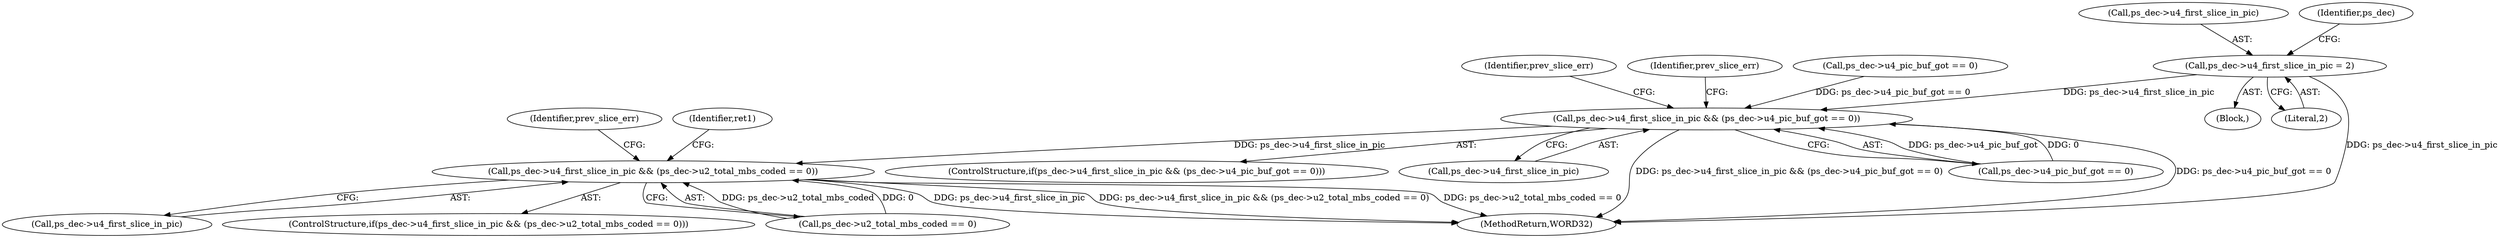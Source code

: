 digraph "0_Android_33ef7de9ddc8ea7eb9cbc440d1cf89957a0c267b@pointer" {
"1000928" [label="(Call,ps_dec->u4_first_slice_in_pic = 2)"];
"1001525" [label="(Call,ps_dec->u4_first_slice_in_pic && (ps_dec->u4_pic_buf_got == 0))"];
"1001542" [label="(Call,ps_dec->u4_first_slice_in_pic && (ps_dec->u2_total_mbs_coded == 0))"];
"1001552" [label="(Identifier,prev_slice_err)"];
"1000151" [label="(Block,)"];
"1001542" [label="(Call,ps_dec->u4_first_slice_in_pic && (ps_dec->u2_total_mbs_coded == 0))"];
"1000928" [label="(Call,ps_dec->u4_first_slice_in_pic = 2)"];
"1000929" [label="(Call,ps_dec->u4_first_slice_in_pic)"];
"1000935" [label="(Identifier,ps_dec)"];
"1001524" [label="(ControlStructure,if(ps_dec->u4_first_slice_in_pic && (ps_dec->u4_pic_buf_got == 0)))"];
"1001526" [label="(Call,ps_dec->u4_first_slice_in_pic)"];
"1001529" [label="(Call,ps_dec->u4_pic_buf_got == 0)"];
"1001535" [label="(Identifier,prev_slice_err)"];
"1001543" [label="(Call,ps_dec->u4_first_slice_in_pic)"];
"1001555" [label="(Identifier,ret1)"];
"1001539" [label="(Identifier,prev_slice_err)"];
"1001546" [label="(Call,ps_dec->u2_total_mbs_coded == 0)"];
"1001541" [label="(ControlStructure,if(ps_dec->u4_first_slice_in_pic && (ps_dec->u2_total_mbs_coded == 0)))"];
"1001247" [label="(Call,ps_dec->u4_pic_buf_got == 0)"];
"1001525" [label="(Call,ps_dec->u4_first_slice_in_pic && (ps_dec->u4_pic_buf_got == 0))"];
"1000932" [label="(Literal,2)"];
"1002186" [label="(MethodReturn,WORD32)"];
"1000928" -> "1000151"  [label="AST: "];
"1000928" -> "1000932"  [label="CFG: "];
"1000929" -> "1000928"  [label="AST: "];
"1000932" -> "1000928"  [label="AST: "];
"1000935" -> "1000928"  [label="CFG: "];
"1000928" -> "1002186"  [label="DDG: ps_dec->u4_first_slice_in_pic"];
"1000928" -> "1001525"  [label="DDG: ps_dec->u4_first_slice_in_pic"];
"1001525" -> "1001524"  [label="AST: "];
"1001525" -> "1001526"  [label="CFG: "];
"1001525" -> "1001529"  [label="CFG: "];
"1001526" -> "1001525"  [label="AST: "];
"1001529" -> "1001525"  [label="AST: "];
"1001535" -> "1001525"  [label="CFG: "];
"1001539" -> "1001525"  [label="CFG: "];
"1001525" -> "1002186"  [label="DDG: ps_dec->u4_first_slice_in_pic && (ps_dec->u4_pic_buf_got == 0)"];
"1001525" -> "1002186"  [label="DDG: ps_dec->u4_pic_buf_got == 0"];
"1001247" -> "1001525"  [label="DDG: ps_dec->u4_pic_buf_got == 0"];
"1001529" -> "1001525"  [label="DDG: ps_dec->u4_pic_buf_got"];
"1001529" -> "1001525"  [label="DDG: 0"];
"1001525" -> "1001542"  [label="DDG: ps_dec->u4_first_slice_in_pic"];
"1001542" -> "1001541"  [label="AST: "];
"1001542" -> "1001543"  [label="CFG: "];
"1001542" -> "1001546"  [label="CFG: "];
"1001543" -> "1001542"  [label="AST: "];
"1001546" -> "1001542"  [label="AST: "];
"1001552" -> "1001542"  [label="CFG: "];
"1001555" -> "1001542"  [label="CFG: "];
"1001542" -> "1002186"  [label="DDG: ps_dec->u4_first_slice_in_pic"];
"1001542" -> "1002186"  [label="DDG: ps_dec->u4_first_slice_in_pic && (ps_dec->u2_total_mbs_coded == 0)"];
"1001542" -> "1002186"  [label="DDG: ps_dec->u2_total_mbs_coded == 0"];
"1001546" -> "1001542"  [label="DDG: ps_dec->u2_total_mbs_coded"];
"1001546" -> "1001542"  [label="DDG: 0"];
}
